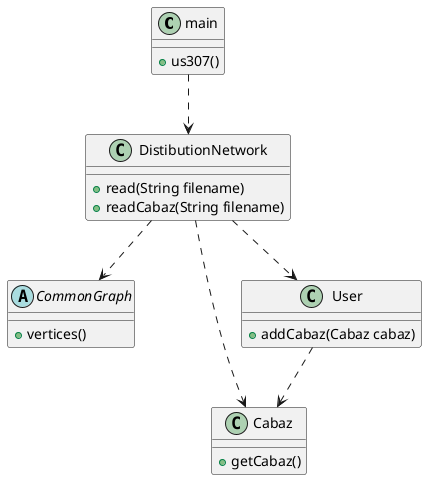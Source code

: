 @startuml

main ..>  DistibutionNetwork
DistibutionNetwork ..> CommonGraph
DistibutionNetwork ..> Cabaz
DistibutionNetwork ..> User
User ..> Cabaz

main : +us307()

Cabaz : +getCabaz()

User : +addCabaz(Cabaz cabaz)

DistibutionNetwork : +read(String filename)
DistibutionNetwork : +readCabaz(String filename)


abstract class CommonGraph{
+vertices()
}


@enduml